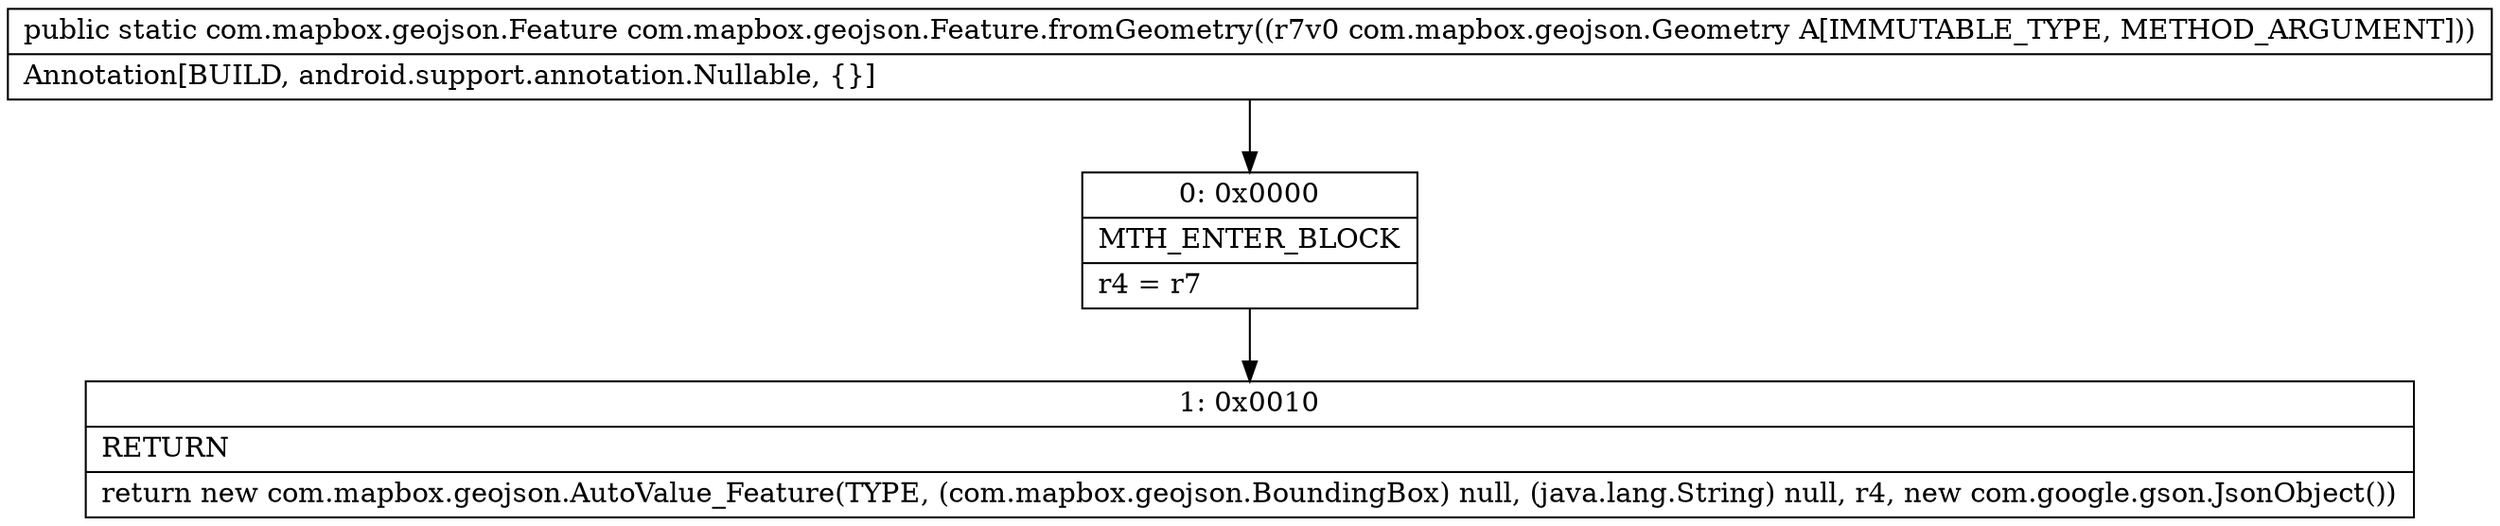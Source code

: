 digraph "CFG forcom.mapbox.geojson.Feature.fromGeometry(Lcom\/mapbox\/geojson\/Geometry;)Lcom\/mapbox\/geojson\/Feature;" {
Node_0 [shape=record,label="{0\:\ 0x0000|MTH_ENTER_BLOCK\l|r4 = r7\l}"];
Node_1 [shape=record,label="{1\:\ 0x0010|RETURN\l|return new com.mapbox.geojson.AutoValue_Feature(TYPE, (com.mapbox.geojson.BoundingBox) null, (java.lang.String) null, r4, new com.google.gson.JsonObject())\l}"];
MethodNode[shape=record,label="{public static com.mapbox.geojson.Feature com.mapbox.geojson.Feature.fromGeometry((r7v0 com.mapbox.geojson.Geometry A[IMMUTABLE_TYPE, METHOD_ARGUMENT]))  | Annotation[BUILD, android.support.annotation.Nullable, \{\}]\l}"];
MethodNode -> Node_0;
Node_0 -> Node_1;
}

